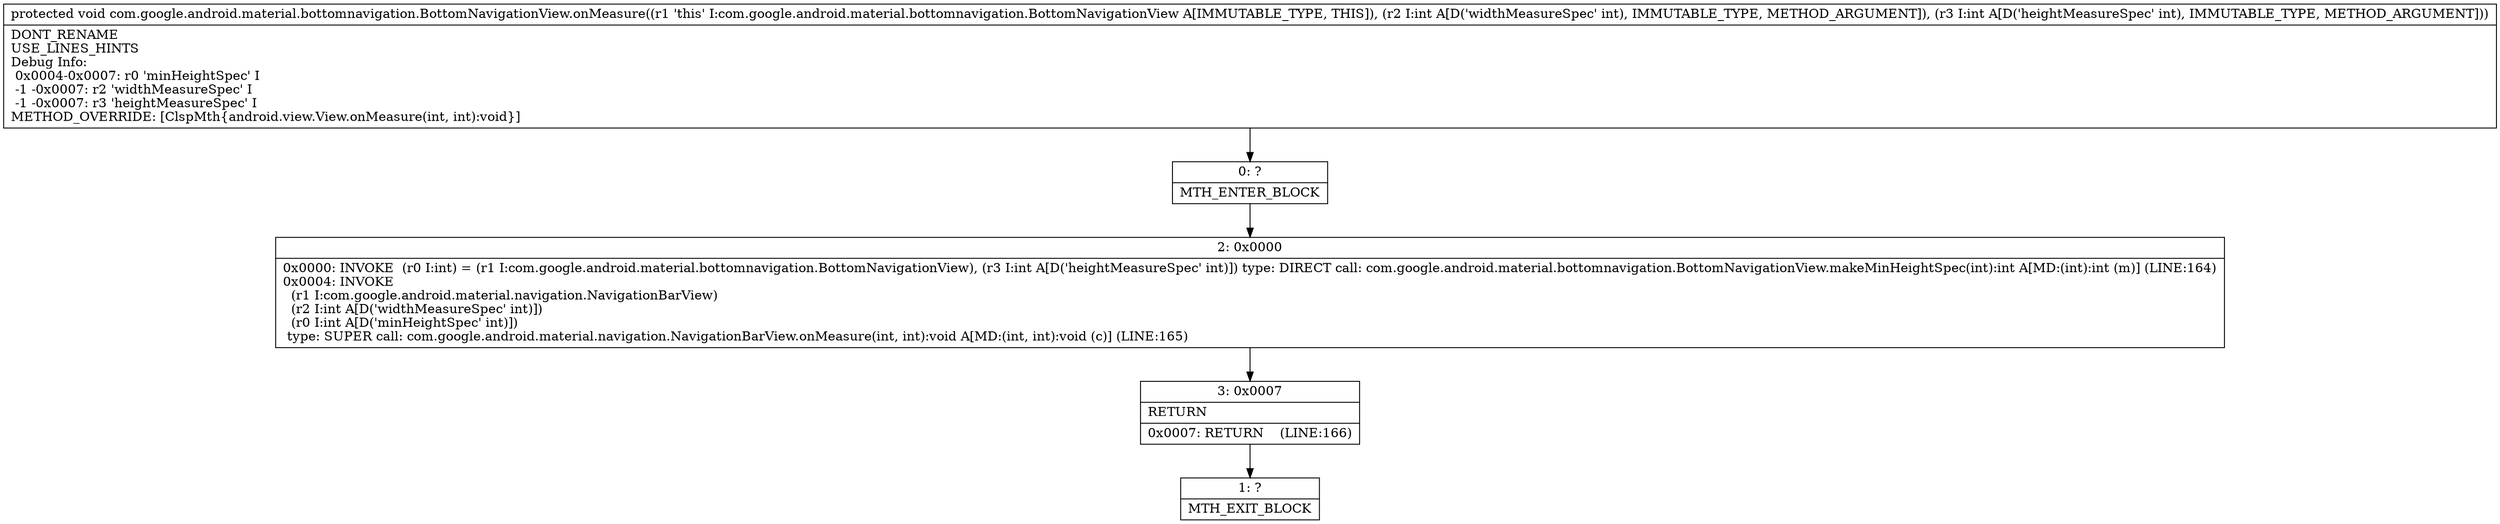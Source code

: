 digraph "CFG forcom.google.android.material.bottomnavigation.BottomNavigationView.onMeasure(II)V" {
Node_0 [shape=record,label="{0\:\ ?|MTH_ENTER_BLOCK\l}"];
Node_2 [shape=record,label="{2\:\ 0x0000|0x0000: INVOKE  (r0 I:int) = (r1 I:com.google.android.material.bottomnavigation.BottomNavigationView), (r3 I:int A[D('heightMeasureSpec' int)]) type: DIRECT call: com.google.android.material.bottomnavigation.BottomNavigationView.makeMinHeightSpec(int):int A[MD:(int):int (m)] (LINE:164)\l0x0004: INVOKE  \l  (r1 I:com.google.android.material.navigation.NavigationBarView)\l  (r2 I:int A[D('widthMeasureSpec' int)])\l  (r0 I:int A[D('minHeightSpec' int)])\l type: SUPER call: com.google.android.material.navigation.NavigationBarView.onMeasure(int, int):void A[MD:(int, int):void (c)] (LINE:165)\l}"];
Node_3 [shape=record,label="{3\:\ 0x0007|RETURN\l|0x0007: RETURN    (LINE:166)\l}"];
Node_1 [shape=record,label="{1\:\ ?|MTH_EXIT_BLOCK\l}"];
MethodNode[shape=record,label="{protected void com.google.android.material.bottomnavigation.BottomNavigationView.onMeasure((r1 'this' I:com.google.android.material.bottomnavigation.BottomNavigationView A[IMMUTABLE_TYPE, THIS]), (r2 I:int A[D('widthMeasureSpec' int), IMMUTABLE_TYPE, METHOD_ARGUMENT]), (r3 I:int A[D('heightMeasureSpec' int), IMMUTABLE_TYPE, METHOD_ARGUMENT]))  | DONT_RENAME\lUSE_LINES_HINTS\lDebug Info:\l  0x0004\-0x0007: r0 'minHeightSpec' I\l  \-1 \-0x0007: r2 'widthMeasureSpec' I\l  \-1 \-0x0007: r3 'heightMeasureSpec' I\lMETHOD_OVERRIDE: [ClspMth\{android.view.View.onMeasure(int, int):void\}]\l}"];
MethodNode -> Node_0;Node_0 -> Node_2;
Node_2 -> Node_3;
Node_3 -> Node_1;
}

